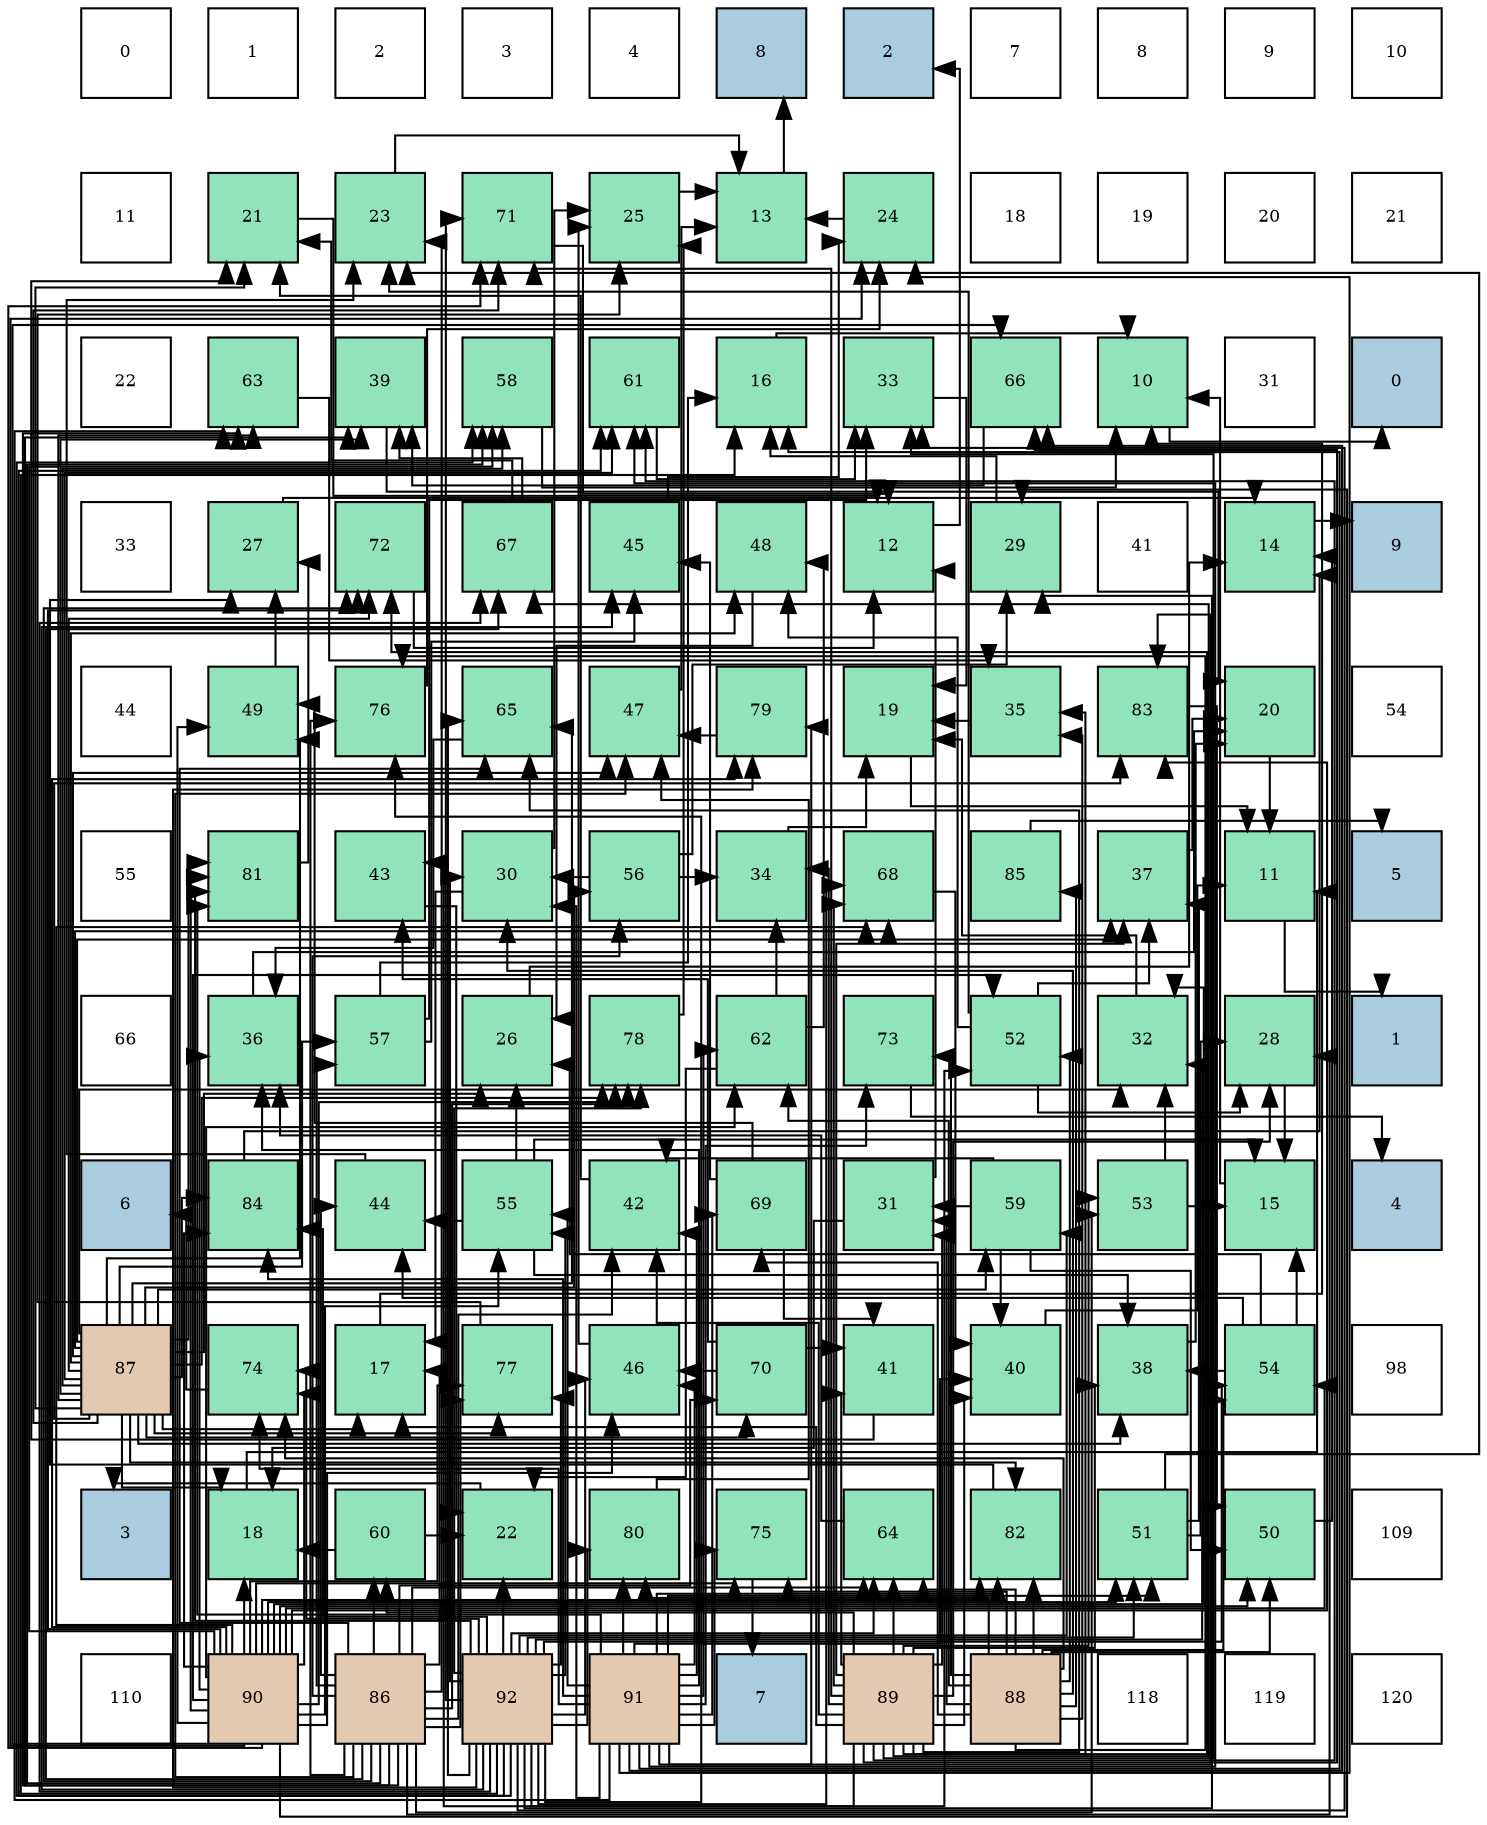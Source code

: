 digraph layout{
 rankdir=TB;
 splines=ortho;
 node [style=filled shape=square fixedsize=true width=0.6];
0[label="0", fontsize=8, fillcolor="#ffffff"];
1[label="1", fontsize=8, fillcolor="#ffffff"];
2[label="2", fontsize=8, fillcolor="#ffffff"];
3[label="3", fontsize=8, fillcolor="#ffffff"];
4[label="4", fontsize=8, fillcolor="#ffffff"];
5[label="8", fontsize=8, fillcolor="#a9ccde"];
6[label="2", fontsize=8, fillcolor="#a9ccde"];
7[label="7", fontsize=8, fillcolor="#ffffff"];
8[label="8", fontsize=8, fillcolor="#ffffff"];
9[label="9", fontsize=8, fillcolor="#ffffff"];
10[label="10", fontsize=8, fillcolor="#ffffff"];
11[label="11", fontsize=8, fillcolor="#ffffff"];
12[label="21", fontsize=8, fillcolor="#91e3bb"];
13[label="23", fontsize=8, fillcolor="#91e3bb"];
14[label="71", fontsize=8, fillcolor="#91e3bb"];
15[label="25", fontsize=8, fillcolor="#91e3bb"];
16[label="13", fontsize=8, fillcolor="#91e3bb"];
17[label="24", fontsize=8, fillcolor="#91e3bb"];
18[label="18", fontsize=8, fillcolor="#ffffff"];
19[label="19", fontsize=8, fillcolor="#ffffff"];
20[label="20", fontsize=8, fillcolor="#ffffff"];
21[label="21", fontsize=8, fillcolor="#ffffff"];
22[label="22", fontsize=8, fillcolor="#ffffff"];
23[label="63", fontsize=8, fillcolor="#91e3bb"];
24[label="39", fontsize=8, fillcolor="#91e3bb"];
25[label="58", fontsize=8, fillcolor="#91e3bb"];
26[label="61", fontsize=8, fillcolor="#91e3bb"];
27[label="16", fontsize=8, fillcolor="#91e3bb"];
28[label="33", fontsize=8, fillcolor="#91e3bb"];
29[label="66", fontsize=8, fillcolor="#91e3bb"];
30[label="10", fontsize=8, fillcolor="#91e3bb"];
31[label="31", fontsize=8, fillcolor="#ffffff"];
32[label="0", fontsize=8, fillcolor="#a9ccde"];
33[label="33", fontsize=8, fillcolor="#ffffff"];
34[label="27", fontsize=8, fillcolor="#91e3bb"];
35[label="72", fontsize=8, fillcolor="#91e3bb"];
36[label="67", fontsize=8, fillcolor="#91e3bb"];
37[label="45", fontsize=8, fillcolor="#91e3bb"];
38[label="48", fontsize=8, fillcolor="#91e3bb"];
39[label="12", fontsize=8, fillcolor="#91e3bb"];
40[label="29", fontsize=8, fillcolor="#91e3bb"];
41[label="41", fontsize=8, fillcolor="#ffffff"];
42[label="14", fontsize=8, fillcolor="#91e3bb"];
43[label="9", fontsize=8, fillcolor="#a9ccde"];
44[label="44", fontsize=8, fillcolor="#ffffff"];
45[label="49", fontsize=8, fillcolor="#91e3bb"];
46[label="76", fontsize=8, fillcolor="#91e3bb"];
47[label="65", fontsize=8, fillcolor="#91e3bb"];
48[label="47", fontsize=8, fillcolor="#91e3bb"];
49[label="79", fontsize=8, fillcolor="#91e3bb"];
50[label="19", fontsize=8, fillcolor="#91e3bb"];
51[label="35", fontsize=8, fillcolor="#91e3bb"];
52[label="83", fontsize=8, fillcolor="#91e3bb"];
53[label="20", fontsize=8, fillcolor="#91e3bb"];
54[label="54", fontsize=8, fillcolor="#ffffff"];
55[label="55", fontsize=8, fillcolor="#ffffff"];
56[label="81", fontsize=8, fillcolor="#91e3bb"];
57[label="43", fontsize=8, fillcolor="#91e3bb"];
58[label="30", fontsize=8, fillcolor="#91e3bb"];
59[label="56", fontsize=8, fillcolor="#91e3bb"];
60[label="34", fontsize=8, fillcolor="#91e3bb"];
61[label="68", fontsize=8, fillcolor="#91e3bb"];
62[label="85", fontsize=8, fillcolor="#91e3bb"];
63[label="37", fontsize=8, fillcolor="#91e3bb"];
64[label="11", fontsize=8, fillcolor="#91e3bb"];
65[label="5", fontsize=8, fillcolor="#a9ccde"];
66[label="66", fontsize=8, fillcolor="#ffffff"];
67[label="36", fontsize=8, fillcolor="#91e3bb"];
68[label="57", fontsize=8, fillcolor="#91e3bb"];
69[label="26", fontsize=8, fillcolor="#91e3bb"];
70[label="78", fontsize=8, fillcolor="#91e3bb"];
71[label="62", fontsize=8, fillcolor="#91e3bb"];
72[label="73", fontsize=8, fillcolor="#91e3bb"];
73[label="52", fontsize=8, fillcolor="#91e3bb"];
74[label="32", fontsize=8, fillcolor="#91e3bb"];
75[label="28", fontsize=8, fillcolor="#91e3bb"];
76[label="1", fontsize=8, fillcolor="#a9ccde"];
77[label="6", fontsize=8, fillcolor="#a9ccde"];
78[label="84", fontsize=8, fillcolor="#91e3bb"];
79[label="44", fontsize=8, fillcolor="#91e3bb"];
80[label="55", fontsize=8, fillcolor="#91e3bb"];
81[label="42", fontsize=8, fillcolor="#91e3bb"];
82[label="69", fontsize=8, fillcolor="#91e3bb"];
83[label="31", fontsize=8, fillcolor="#91e3bb"];
84[label="59", fontsize=8, fillcolor="#91e3bb"];
85[label="53", fontsize=8, fillcolor="#91e3bb"];
86[label="15", fontsize=8, fillcolor="#91e3bb"];
87[label="4", fontsize=8, fillcolor="#a9ccde"];
88[label="87", fontsize=8, fillcolor="#e3c9af"];
89[label="74", fontsize=8, fillcolor="#91e3bb"];
90[label="17", fontsize=8, fillcolor="#91e3bb"];
91[label="77", fontsize=8, fillcolor="#91e3bb"];
92[label="46", fontsize=8, fillcolor="#91e3bb"];
93[label="70", fontsize=8, fillcolor="#91e3bb"];
94[label="41", fontsize=8, fillcolor="#91e3bb"];
95[label="40", fontsize=8, fillcolor="#91e3bb"];
96[label="38", fontsize=8, fillcolor="#91e3bb"];
97[label="54", fontsize=8, fillcolor="#91e3bb"];
98[label="98", fontsize=8, fillcolor="#ffffff"];
99[label="3", fontsize=8, fillcolor="#a9ccde"];
100[label="18", fontsize=8, fillcolor="#91e3bb"];
101[label="60", fontsize=8, fillcolor="#91e3bb"];
102[label="22", fontsize=8, fillcolor="#91e3bb"];
103[label="80", fontsize=8, fillcolor="#91e3bb"];
104[label="75", fontsize=8, fillcolor="#91e3bb"];
105[label="64", fontsize=8, fillcolor="#91e3bb"];
106[label="82", fontsize=8, fillcolor="#91e3bb"];
107[label="51", fontsize=8, fillcolor="#91e3bb"];
108[label="50", fontsize=8, fillcolor="#91e3bb"];
109[label="109", fontsize=8, fillcolor="#ffffff"];
110[label="110", fontsize=8, fillcolor="#ffffff"];
111[label="90", fontsize=8, fillcolor="#e3c9af"];
112[label="86", fontsize=8, fillcolor="#e3c9af"];
113[label="92", fontsize=8, fillcolor="#e3c9af"];
114[label="91", fontsize=8, fillcolor="#e3c9af"];
115[label="7", fontsize=8, fillcolor="#a9ccde"];
116[label="89", fontsize=8, fillcolor="#e3c9af"];
117[label="88", fontsize=8, fillcolor="#e3c9af"];
118[label="118", fontsize=8, fillcolor="#ffffff"];
119[label="119", fontsize=8, fillcolor="#ffffff"];
120[label="120", fontsize=8, fillcolor="#ffffff"];
edge [constraint=false, style=vis];30 -> 32;
64 -> 76;
39 -> 6;
16 -> 5;
42 -> 43;
86 -> 30;
27 -> 30;
90 -> 30;
100 -> 64;
50 -> 64;
53 -> 64;
12 -> 39;
102 -> 99;
13 -> 16;
17 -> 16;
15 -> 16;
69 -> 42;
34 -> 42;
75 -> 86;
40 -> 27;
58 -> 90;
58 -> 15;
83 -> 39;
83 -> 100;
74 -> 50;
28 -> 50;
60 -> 50;
51 -> 50;
67 -> 53;
63 -> 53;
96 -> 53;
24 -> 53;
95 -> 64;
94 -> 12;
81 -> 12;
57 -> 102;
79 -> 13;
37 -> 17;
92 -> 15;
48 -> 16;
38 -> 69;
45 -> 34;
108 -> 42;
107 -> 13;
107 -> 75;
107 -> 63;
73 -> 13;
73 -> 75;
73 -> 63;
73 -> 38;
85 -> 86;
85 -> 74;
97 -> 86;
97 -> 69;
97 -> 96;
97 -> 79;
80 -> 86;
80 -> 69;
80 -> 96;
80 -> 79;
59 -> 40;
59 -> 58;
59 -> 60;
68 -> 27;
68 -> 28;
68 -> 37;
25 -> 30;
84 -> 83;
84 -> 95;
84 -> 81;
84 -> 108;
101 -> 100;
101 -> 102;
26 -> 28;
71 -> 102;
71 -> 60;
71 -> 38;
23 -> 51;
105 -> 67;
47 -> 67;
29 -> 24;
36 -> 12;
36 -> 24;
61 -> 95;
82 -> 94;
82 -> 37;
82 -> 45;
93 -> 94;
93 -> 57;
93 -> 92;
14 -> 39;
35 -> 39;
72 -> 87;
89 -> 77;
104 -> 115;
46 -> 17;
91 -> 15;
70 -> 15;
49 -> 48;
103 -> 48;
56 -> 34;
106 -> 34;
52 -> 108;
78 -> 42;
62 -> 65;
112 -> 90;
112 -> 13;
112 -> 75;
112 -> 24;
112 -> 81;
112 -> 79;
112 -> 48;
112 -> 85;
112 -> 59;
112 -> 68;
112 -> 25;
112 -> 101;
112 -> 23;
112 -> 105;
112 -> 47;
112 -> 36;
112 -> 93;
112 -> 35;
112 -> 46;
112 -> 91;
112 -> 70;
88 -> 90;
88 -> 100;
88 -> 12;
88 -> 69;
88 -> 74;
88 -> 63;
88 -> 96;
88 -> 24;
88 -> 48;
88 -> 38;
88 -> 45;
88 -> 59;
88 -> 68;
88 -> 25;
88 -> 84;
88 -> 26;
88 -> 23;
88 -> 47;
88 -> 61;
88 -> 93;
88 -> 14;
88 -> 35;
88 -> 91;
88 -> 70;
88 -> 56;
88 -> 106;
88 -> 52;
88 -> 78;
117 -> 58;
117 -> 83;
117 -> 51;
117 -> 108;
117 -> 73;
117 -> 97;
117 -> 71;
117 -> 105;
117 -> 82;
117 -> 72;
117 -> 89;
117 -> 104;
117 -> 46;
117 -> 103;
117 -> 106;
117 -> 62;
116 -> 90;
116 -> 75;
116 -> 83;
116 -> 28;
116 -> 60;
116 -> 51;
116 -> 63;
116 -> 96;
116 -> 95;
116 -> 94;
116 -> 81;
116 -> 57;
116 -> 85;
116 -> 101;
116 -> 26;
116 -> 105;
116 -> 47;
116 -> 29;
116 -> 36;
116 -> 61;
116 -> 14;
116 -> 35;
111 -> 100;
111 -> 17;
111 -> 40;
111 -> 74;
111 -> 67;
111 -> 92;
111 -> 45;
111 -> 108;
111 -> 107;
111 -> 73;
111 -> 97;
111 -> 80;
111 -> 25;
111 -> 71;
111 -> 29;
111 -> 61;
111 -> 14;
111 -> 35;
111 -> 89;
111 -> 104;
111 -> 91;
111 -> 70;
111 -> 49;
111 -> 56;
111 -> 106;
111 -> 52;
111 -> 78;
114 -> 27;
114 -> 17;
114 -> 58;
114 -> 67;
114 -> 95;
114 -> 81;
114 -> 92;
114 -> 107;
114 -> 80;
114 -> 26;
114 -> 71;
114 -> 23;
114 -> 29;
114 -> 82;
114 -> 72;
114 -> 89;
114 -> 104;
114 -> 49;
114 -> 103;
114 -> 56;
114 -> 106;
114 -> 52;
114 -> 78;
113 -> 27;
113 -> 102;
113 -> 40;
113 -> 58;
113 -> 74;
113 -> 28;
113 -> 37;
113 -> 92;
113 -> 107;
113 -> 73;
113 -> 97;
113 -> 80;
113 -> 25;
113 -> 84;
113 -> 26;
113 -> 105;
113 -> 47;
113 -> 36;
113 -> 61;
113 -> 14;
113 -> 89;
113 -> 46;
113 -> 91;
113 -> 70;
113 -> 49;
113 -> 103;
113 -> 56;
113 -> 78;
edge [constraint=true, style=invis];
0 -> 11 -> 22 -> 33 -> 44 -> 55 -> 66 -> 77 -> 88 -> 99 -> 110;
1 -> 12 -> 23 -> 34 -> 45 -> 56 -> 67 -> 78 -> 89 -> 100 -> 111;
2 -> 13 -> 24 -> 35 -> 46 -> 57 -> 68 -> 79 -> 90 -> 101 -> 112;
3 -> 14 -> 25 -> 36 -> 47 -> 58 -> 69 -> 80 -> 91 -> 102 -> 113;
4 -> 15 -> 26 -> 37 -> 48 -> 59 -> 70 -> 81 -> 92 -> 103 -> 114;
5 -> 16 -> 27 -> 38 -> 49 -> 60 -> 71 -> 82 -> 93 -> 104 -> 115;
6 -> 17 -> 28 -> 39 -> 50 -> 61 -> 72 -> 83 -> 94 -> 105 -> 116;
7 -> 18 -> 29 -> 40 -> 51 -> 62 -> 73 -> 84 -> 95 -> 106 -> 117;
8 -> 19 -> 30 -> 41 -> 52 -> 63 -> 74 -> 85 -> 96 -> 107 -> 118;
9 -> 20 -> 31 -> 42 -> 53 -> 64 -> 75 -> 86 -> 97 -> 108 -> 119;
10 -> 21 -> 32 -> 43 -> 54 -> 65 -> 76 -> 87 -> 98 -> 109 -> 120;
rank = same {0 -> 1 -> 2 -> 3 -> 4 -> 5 -> 6 -> 7 -> 8 -> 9 -> 10};
rank = same {11 -> 12 -> 13 -> 14 -> 15 -> 16 -> 17 -> 18 -> 19 -> 20 -> 21};
rank = same {22 -> 23 -> 24 -> 25 -> 26 -> 27 -> 28 -> 29 -> 30 -> 31 -> 32};
rank = same {33 -> 34 -> 35 -> 36 -> 37 -> 38 -> 39 -> 40 -> 41 -> 42 -> 43};
rank = same {44 -> 45 -> 46 -> 47 -> 48 -> 49 -> 50 -> 51 -> 52 -> 53 -> 54};
rank = same {55 -> 56 -> 57 -> 58 -> 59 -> 60 -> 61 -> 62 -> 63 -> 64 -> 65};
rank = same {66 -> 67 -> 68 -> 69 -> 70 -> 71 -> 72 -> 73 -> 74 -> 75 -> 76};
rank = same {77 -> 78 -> 79 -> 80 -> 81 -> 82 -> 83 -> 84 -> 85 -> 86 -> 87};
rank = same {88 -> 89 -> 90 -> 91 -> 92 -> 93 -> 94 -> 95 -> 96 -> 97 -> 98};
rank = same {99 -> 100 -> 101 -> 102 -> 103 -> 104 -> 105 -> 106 -> 107 -> 108 -> 109};
rank = same {110 -> 111 -> 112 -> 113 -> 114 -> 115 -> 116 -> 117 -> 118 -> 119 -> 120};
}
